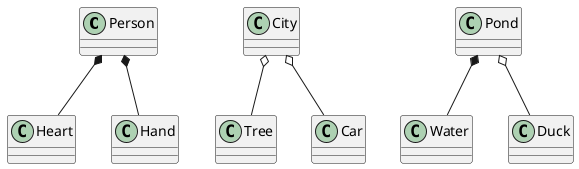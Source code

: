 @startuml

Person *-- Heart
Person *-- Hand

City o-- Tree
City o-- Car

Pond *-- Water
Pond o-- Duck

@enduml